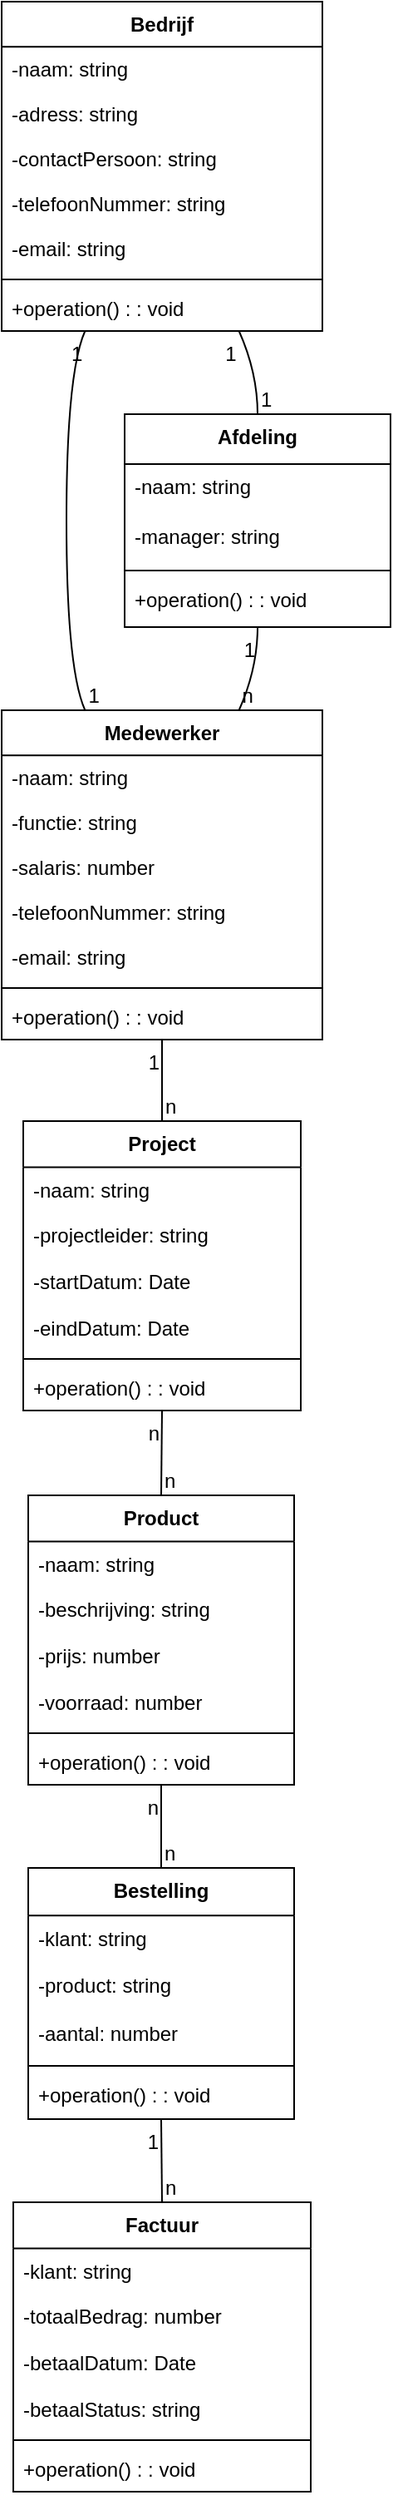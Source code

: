 <mxGraphModel><root><mxCell id="0"/><mxCell id="1" parent="0"/><mxCell id="2" value="Bedrijf" style="swimlane;fontStyle=1;align=center;verticalAlign=top;childLayout=stackLayout;horizontal=1;startSize=27.088;horizontalStack=0;resizeParent=1;resizeParentMax=0;resizeLast=0;collapsible=0;marginBottom=0;" vertex="1" parent="1"><mxGeometry x="8" y="8" width="193" height="198" as="geometry"/></mxCell><mxCell id="3" value="-naam: string" style="text;strokeColor=none;fillColor=none;align=left;verticalAlign=top;spacingLeft=4;spacingRight=4;overflow=hidden;rotatable=0;points=[[0,0.5],[1,0.5]];portConstraint=eastwest;" vertex="1" parent="2"><mxGeometry y="27" width="193" height="27" as="geometry"/></mxCell><mxCell id="4" value="-adress: string" style="text;strokeColor=none;fillColor=none;align=left;verticalAlign=top;spacingLeft=4;spacingRight=4;overflow=hidden;rotatable=0;points=[[0,0.5],[1,0.5]];portConstraint=eastwest;" vertex="1" parent="2"><mxGeometry y="54" width="193" height="27" as="geometry"/></mxCell><mxCell id="5" value="-contactPersoon: string" style="text;strokeColor=none;fillColor=none;align=left;verticalAlign=top;spacingLeft=4;spacingRight=4;overflow=hidden;rotatable=0;points=[[0,0.5],[1,0.5]];portConstraint=eastwest;" vertex="1" parent="2"><mxGeometry y="81" width="193" height="27" as="geometry"/></mxCell><mxCell id="6" value="-telefoonNummer: string" style="text;strokeColor=none;fillColor=none;align=left;verticalAlign=top;spacingLeft=4;spacingRight=4;overflow=hidden;rotatable=0;points=[[0,0.5],[1,0.5]];portConstraint=eastwest;" vertex="1" parent="2"><mxGeometry y="108" width="193" height="27" as="geometry"/></mxCell><mxCell id="7" value="-email: string" style="text;strokeColor=none;fillColor=none;align=left;verticalAlign=top;spacingLeft=4;spacingRight=4;overflow=hidden;rotatable=0;points=[[0,0.5],[1,0.5]];portConstraint=eastwest;" vertex="1" parent="2"><mxGeometry y="135" width="193" height="27" as="geometry"/></mxCell><mxCell id="8" style="line;strokeWidth=1;fillColor=none;align=left;verticalAlign=middle;spacingTop=-1;spacingLeft=3;spacingRight=3;rotatable=0;labelPosition=right;points=[];portConstraint=eastwest;strokeColor=inherit;" vertex="1" parent="2"><mxGeometry y="163" width="193" height="8" as="geometry"/></mxCell><mxCell id="9" value="+operation() : : void" style="text;strokeColor=none;fillColor=none;align=left;verticalAlign=top;spacingLeft=4;spacingRight=4;overflow=hidden;rotatable=0;points=[[0,0.5],[1,0.5]];portConstraint=eastwest;" vertex="1" parent="2"><mxGeometry y="171" width="193" height="27" as="geometry"/></mxCell><mxCell id="10" value="Medewerker" style="swimlane;fontStyle=1;align=center;verticalAlign=top;childLayout=stackLayout;horizontal=1;startSize=27.088;horizontalStack=0;resizeParent=1;resizeParentMax=0;resizeLast=0;collapsible=0;marginBottom=0;" vertex="1" parent="1"><mxGeometry x="8" y="434" width="193" height="198" as="geometry"/></mxCell><mxCell id="11" value="-naam: string" style="text;strokeColor=none;fillColor=none;align=left;verticalAlign=top;spacingLeft=4;spacingRight=4;overflow=hidden;rotatable=0;points=[[0,0.5],[1,0.5]];portConstraint=eastwest;" vertex="1" parent="10"><mxGeometry y="27" width="193" height="27" as="geometry"/></mxCell><mxCell id="12" value="-functie: string" style="text;strokeColor=none;fillColor=none;align=left;verticalAlign=top;spacingLeft=4;spacingRight=4;overflow=hidden;rotatable=0;points=[[0,0.5],[1,0.5]];portConstraint=eastwest;" vertex="1" parent="10"><mxGeometry y="54" width="193" height="27" as="geometry"/></mxCell><mxCell id="13" value="-salaris: number" style="text;strokeColor=none;fillColor=none;align=left;verticalAlign=top;spacingLeft=4;spacingRight=4;overflow=hidden;rotatable=0;points=[[0,0.5],[1,0.5]];portConstraint=eastwest;" vertex="1" parent="10"><mxGeometry y="81" width="193" height="27" as="geometry"/></mxCell><mxCell id="14" value="-telefoonNummer: string" style="text;strokeColor=none;fillColor=none;align=left;verticalAlign=top;spacingLeft=4;spacingRight=4;overflow=hidden;rotatable=0;points=[[0,0.5],[1,0.5]];portConstraint=eastwest;" vertex="1" parent="10"><mxGeometry y="108" width="193" height="27" as="geometry"/></mxCell><mxCell id="15" value="-email: string" style="text;strokeColor=none;fillColor=none;align=left;verticalAlign=top;spacingLeft=4;spacingRight=4;overflow=hidden;rotatable=0;points=[[0,0.5],[1,0.5]];portConstraint=eastwest;" vertex="1" parent="10"><mxGeometry y="135" width="193" height="27" as="geometry"/></mxCell><mxCell id="16" style="line;strokeWidth=1;fillColor=none;align=left;verticalAlign=middle;spacingTop=-1;spacingLeft=3;spacingRight=3;rotatable=0;labelPosition=right;points=[];portConstraint=eastwest;strokeColor=inherit;" vertex="1" parent="10"><mxGeometry y="163" width="193" height="8" as="geometry"/></mxCell><mxCell id="17" value="+operation() : : void" style="text;strokeColor=none;fillColor=none;align=left;verticalAlign=top;spacingLeft=4;spacingRight=4;overflow=hidden;rotatable=0;points=[[0,0.5],[1,0.5]];portConstraint=eastwest;" vertex="1" parent="10"><mxGeometry y="171" width="193" height="27" as="geometry"/></mxCell><mxCell id="18" value="Afdeling" style="swimlane;fontStyle=1;align=center;verticalAlign=top;childLayout=stackLayout;horizontal=1;startSize=29.981;horizontalStack=0;resizeParent=1;resizeParentMax=0;resizeLast=0;collapsible=0;marginBottom=0;" vertex="1" parent="1"><mxGeometry x="82" y="256" width="160" height="128" as="geometry"/></mxCell><mxCell id="19" value="-naam: string" style="text;strokeColor=none;fillColor=none;align=left;verticalAlign=top;spacingLeft=4;spacingRight=4;overflow=hidden;rotatable=0;points=[[0,0.5],[1,0.5]];portConstraint=eastwest;" vertex="1" parent="18"><mxGeometry y="30" width="160" height="30" as="geometry"/></mxCell><mxCell id="20" value="-manager: string" style="text;strokeColor=none;fillColor=none;align=left;verticalAlign=top;spacingLeft=4;spacingRight=4;overflow=hidden;rotatable=0;points=[[0,0.5],[1,0.5]];portConstraint=eastwest;" vertex="1" parent="18"><mxGeometry y="60" width="160" height="30" as="geometry"/></mxCell><mxCell id="21" style="line;strokeWidth=1;fillColor=none;align=left;verticalAlign=middle;spacingTop=-1;spacingLeft=3;spacingRight=3;rotatable=0;labelPosition=right;points=[];portConstraint=eastwest;strokeColor=inherit;" vertex="1" parent="18"><mxGeometry y="90" width="160" height="8" as="geometry"/></mxCell><mxCell id="22" value="+operation() : : void" style="text;strokeColor=none;fillColor=none;align=left;verticalAlign=top;spacingLeft=4;spacingRight=4;overflow=hidden;rotatable=0;points=[[0,0.5],[1,0.5]];portConstraint=eastwest;" vertex="1" parent="18"><mxGeometry y="98" width="160" height="30" as="geometry"/></mxCell><mxCell id="23" value="Project" style="swimlane;fontStyle=1;align=center;verticalAlign=top;childLayout=stackLayout;horizontal=1;startSize=27.731;horizontalStack=0;resizeParent=1;resizeParentMax=0;resizeLast=0;collapsible=0;marginBottom=0;" vertex="1" parent="1"><mxGeometry x="21" y="681" width="167" height="174" as="geometry"/></mxCell><mxCell id="24" value="-naam: string" style="text;strokeColor=none;fillColor=none;align=left;verticalAlign=top;spacingLeft=4;spacingRight=4;overflow=hidden;rotatable=0;points=[[0,0.5],[1,0.5]];portConstraint=eastwest;" vertex="1" parent="23"><mxGeometry y="28" width="167" height="28" as="geometry"/></mxCell><mxCell id="25" value="-projectleider: string" style="text;strokeColor=none;fillColor=none;align=left;verticalAlign=top;spacingLeft=4;spacingRight=4;overflow=hidden;rotatable=0;points=[[0,0.5],[1,0.5]];portConstraint=eastwest;" vertex="1" parent="23"><mxGeometry y="55" width="167" height="28" as="geometry"/></mxCell><mxCell id="26" value="-startDatum: Date" style="text;strokeColor=none;fillColor=none;align=left;verticalAlign=top;spacingLeft=4;spacingRight=4;overflow=hidden;rotatable=0;points=[[0,0.5],[1,0.5]];portConstraint=eastwest;" vertex="1" parent="23"><mxGeometry y="83" width="167" height="28" as="geometry"/></mxCell><mxCell id="27" value="-eindDatum: Date" style="text;strokeColor=none;fillColor=none;align=left;verticalAlign=top;spacingLeft=4;spacingRight=4;overflow=hidden;rotatable=0;points=[[0,0.5],[1,0.5]];portConstraint=eastwest;" vertex="1" parent="23"><mxGeometry y="111" width="167" height="28" as="geometry"/></mxCell><mxCell id="28" style="line;strokeWidth=1;fillColor=none;align=left;verticalAlign=middle;spacingTop=-1;spacingLeft=3;spacingRight=3;rotatable=0;labelPosition=right;points=[];portConstraint=eastwest;strokeColor=inherit;" vertex="1" parent="23"><mxGeometry y="139" width="167" height="8" as="geometry"/></mxCell><mxCell id="29" value="+operation() : : void" style="text;strokeColor=none;fillColor=none;align=left;verticalAlign=top;spacingLeft=4;spacingRight=4;overflow=hidden;rotatable=0;points=[[0,0.5],[1,0.5]];portConstraint=eastwest;" vertex="1" parent="23"><mxGeometry y="147" width="167" height="28" as="geometry"/></mxCell><mxCell id="30" value="Product" style="swimlane;fontStyle=1;align=center;verticalAlign=top;childLayout=stackLayout;horizontal=1;startSize=27.731;horizontalStack=0;resizeParent=1;resizeParentMax=0;resizeLast=0;collapsible=0;marginBottom=0;" vertex="1" parent="1"><mxGeometry x="24" y="906" width="160" height="174" as="geometry"/></mxCell><mxCell id="31" value="-naam: string" style="text;strokeColor=none;fillColor=none;align=left;verticalAlign=top;spacingLeft=4;spacingRight=4;overflow=hidden;rotatable=0;points=[[0,0.5],[1,0.5]];portConstraint=eastwest;" vertex="1" parent="30"><mxGeometry y="28" width="160" height="28" as="geometry"/></mxCell><mxCell id="32" value="-beschrijving: string" style="text;strokeColor=none;fillColor=none;align=left;verticalAlign=top;spacingLeft=4;spacingRight=4;overflow=hidden;rotatable=0;points=[[0,0.5],[1,0.5]];portConstraint=eastwest;" vertex="1" parent="30"><mxGeometry y="55" width="160" height="28" as="geometry"/></mxCell><mxCell id="33" value="-prijs: number" style="text;strokeColor=none;fillColor=none;align=left;verticalAlign=top;spacingLeft=4;spacingRight=4;overflow=hidden;rotatable=0;points=[[0,0.5],[1,0.5]];portConstraint=eastwest;" vertex="1" parent="30"><mxGeometry y="83" width="160" height="28" as="geometry"/></mxCell><mxCell id="34" value="-voorraad: number" style="text;strokeColor=none;fillColor=none;align=left;verticalAlign=top;spacingLeft=4;spacingRight=4;overflow=hidden;rotatable=0;points=[[0,0.5],[1,0.5]];portConstraint=eastwest;" vertex="1" parent="30"><mxGeometry y="111" width="160" height="28" as="geometry"/></mxCell><mxCell id="35" style="line;strokeWidth=1;fillColor=none;align=left;verticalAlign=middle;spacingTop=-1;spacingLeft=3;spacingRight=3;rotatable=0;labelPosition=right;points=[];portConstraint=eastwest;strokeColor=inherit;" vertex="1" parent="30"><mxGeometry y="139" width="160" height="8" as="geometry"/></mxCell><mxCell id="36" value="+operation() : : void" style="text;strokeColor=none;fillColor=none;align=left;verticalAlign=top;spacingLeft=4;spacingRight=4;overflow=hidden;rotatable=0;points=[[0,0.5],[1,0.5]];portConstraint=eastwest;" vertex="1" parent="30"><mxGeometry y="147" width="160" height="28" as="geometry"/></mxCell><mxCell id="37" value="Bestelling" style="swimlane;fontStyle=1;align=center;verticalAlign=top;childLayout=stackLayout;horizontal=1;startSize=28.631;horizontalStack=0;resizeParent=1;resizeParentMax=0;resizeLast=0;collapsible=0;marginBottom=0;" vertex="1" parent="1"><mxGeometry x="24" y="1130" width="160" height="151" as="geometry"/></mxCell><mxCell id="38" value="-klant: string" style="text;strokeColor=none;fillColor=none;align=left;verticalAlign=top;spacingLeft=4;spacingRight=4;overflow=hidden;rotatable=0;points=[[0,0.5],[1,0.5]];portConstraint=eastwest;" vertex="1" parent="37"><mxGeometry y="29" width="160" height="29" as="geometry"/></mxCell><mxCell id="39" value="-product: string" style="text;strokeColor=none;fillColor=none;align=left;verticalAlign=top;spacingLeft=4;spacingRight=4;overflow=hidden;rotatable=0;points=[[0,0.5],[1,0.5]];portConstraint=eastwest;" vertex="1" parent="37"><mxGeometry y="57" width="160" height="29" as="geometry"/></mxCell><mxCell id="40" value="-aantal: number" style="text;strokeColor=none;fillColor=none;align=left;verticalAlign=top;spacingLeft=4;spacingRight=4;overflow=hidden;rotatable=0;points=[[0,0.5],[1,0.5]];portConstraint=eastwest;" vertex="1" parent="37"><mxGeometry y="86" width="160" height="29" as="geometry"/></mxCell><mxCell id="41" style="line;strokeWidth=1;fillColor=none;align=left;verticalAlign=middle;spacingTop=-1;spacingLeft=3;spacingRight=3;rotatable=0;labelPosition=right;points=[];portConstraint=eastwest;strokeColor=inherit;" vertex="1" parent="37"><mxGeometry y="115" width="160" height="8" as="geometry"/></mxCell><mxCell id="42" value="+operation() : : void" style="text;strokeColor=none;fillColor=none;align=left;verticalAlign=top;spacingLeft=4;spacingRight=4;overflow=hidden;rotatable=0;points=[[0,0.5],[1,0.5]];portConstraint=eastwest;" vertex="1" parent="37"><mxGeometry y="123" width="160" height="29" as="geometry"/></mxCell><mxCell id="43" value="Factuur" style="swimlane;fontStyle=1;align=center;verticalAlign=top;childLayout=stackLayout;horizontal=1;startSize=27.731;horizontalStack=0;resizeParent=1;resizeParentMax=0;resizeLast=0;collapsible=0;marginBottom=0;" vertex="1" parent="1"><mxGeometry x="15" y="1331" width="179" height="174" as="geometry"/></mxCell><mxCell id="44" value="-klant: string" style="text;strokeColor=none;fillColor=none;align=left;verticalAlign=top;spacingLeft=4;spacingRight=4;overflow=hidden;rotatable=0;points=[[0,0.5],[1,0.5]];portConstraint=eastwest;" vertex="1" parent="43"><mxGeometry y="28" width="179" height="28" as="geometry"/></mxCell><mxCell id="45" value="-totaalBedrag: number" style="text;strokeColor=none;fillColor=none;align=left;verticalAlign=top;spacingLeft=4;spacingRight=4;overflow=hidden;rotatable=0;points=[[0,0.5],[1,0.5]];portConstraint=eastwest;" vertex="1" parent="43"><mxGeometry y="55" width="179" height="28" as="geometry"/></mxCell><mxCell id="46" value="-betaalDatum: Date" style="text;strokeColor=none;fillColor=none;align=left;verticalAlign=top;spacingLeft=4;spacingRight=4;overflow=hidden;rotatable=0;points=[[0,0.5],[1,0.5]];portConstraint=eastwest;" vertex="1" parent="43"><mxGeometry y="83" width="179" height="28" as="geometry"/></mxCell><mxCell id="47" value="-betaalStatus: string" style="text;strokeColor=none;fillColor=none;align=left;verticalAlign=top;spacingLeft=4;spacingRight=4;overflow=hidden;rotatable=0;points=[[0,0.5],[1,0.5]];portConstraint=eastwest;" vertex="1" parent="43"><mxGeometry y="111" width="179" height="28" as="geometry"/></mxCell><mxCell id="48" style="line;strokeWidth=1;fillColor=none;align=left;verticalAlign=middle;spacingTop=-1;spacingLeft=3;spacingRight=3;rotatable=0;labelPosition=right;points=[];portConstraint=eastwest;strokeColor=inherit;" vertex="1" parent="43"><mxGeometry y="139" width="179" height="8" as="geometry"/></mxCell><mxCell id="49" value="+operation() : : void" style="text;strokeColor=none;fillColor=none;align=left;verticalAlign=top;spacingLeft=4;spacingRight=4;overflow=hidden;rotatable=0;points=[[0,0.5],[1,0.5]];portConstraint=eastwest;" vertex="1" parent="43"><mxGeometry y="147" width="179" height="28" as="geometry"/></mxCell><mxCell id="50" value="" style="curved=1;startArrow=none;endArrow=none;exitX=0.26;exitY=1;entryX=0.26;entryY=0;" edge="1" parent="1" source="2" target="10"><mxGeometry relative="1" as="geometry"><Array as="points"><mxPoint x="47" y="231"/><mxPoint x="47" y="409"/></Array></mxGeometry></mxCell><mxCell id="51" value="1" style="edgeLabel;resizable=0;labelBackgroundColor=none;fontSize=12;align=right;verticalAlign=top;" vertex="1" parent="50"><mxGeometry x="-1" relative="1" as="geometry"/></mxCell><mxCell id="52" value="1" style="edgeLabel;resizable=0;labelBackgroundColor=none;fontSize=12;align=left;verticalAlign=bottom;" vertex="1" parent="50"><mxGeometry x="1" relative="1" as="geometry"/></mxCell><mxCell id="53" value="" style="curved=1;startArrow=none;endArrow=none;exitX=0.74;exitY=1;entryX=0.5;entryY=0;" edge="1" parent="1" source="2" target="18"><mxGeometry relative="1" as="geometry"><Array as="points"><mxPoint x="162" y="231"/></Array></mxGeometry></mxCell><mxCell id="54" value="1" style="edgeLabel;resizable=0;labelBackgroundColor=none;fontSize=12;align=right;verticalAlign=top;" vertex="1" parent="53"><mxGeometry x="-1" relative="1" as="geometry"/></mxCell><mxCell id="55" value="1" style="edgeLabel;resizable=0;labelBackgroundColor=none;fontSize=12;align=left;verticalAlign=bottom;" vertex="1" parent="53"><mxGeometry x="1" relative="1" as="geometry"/></mxCell><mxCell id="56" value="" style="curved=1;startArrow=none;endArrow=none;exitX=0.5;exitY=1;entryX=0.74;entryY=0;" edge="1" parent="1" source="18" target="10"><mxGeometry relative="1" as="geometry"><Array as="points"><mxPoint x="162" y="409"/></Array></mxGeometry></mxCell><mxCell id="57" value="1" style="edgeLabel;resizable=0;labelBackgroundColor=none;fontSize=12;align=right;verticalAlign=top;" vertex="1" parent="56"><mxGeometry x="-1" relative="1" as="geometry"/></mxCell><mxCell id="58" value="n" style="edgeLabel;resizable=0;labelBackgroundColor=none;fontSize=12;align=left;verticalAlign=bottom;" vertex="1" parent="56"><mxGeometry x="1" relative="1" as="geometry"/></mxCell><mxCell id="59" value="" style="curved=1;startArrow=none;endArrow=none;exitX=0.5;exitY=1;entryX=0.5;entryY=0;" edge="1" parent="1" source="10" target="23"><mxGeometry relative="1" as="geometry"><Array as="points"/></mxGeometry></mxCell><mxCell id="60" value="1" style="edgeLabel;resizable=0;labelBackgroundColor=none;fontSize=12;align=right;verticalAlign=top;" vertex="1" parent="59"><mxGeometry x="-1" relative="1" as="geometry"/></mxCell><mxCell id="61" value="n" style="edgeLabel;resizable=0;labelBackgroundColor=none;fontSize=12;align=left;verticalAlign=bottom;" vertex="1" parent="59"><mxGeometry x="1" relative="1" as="geometry"/></mxCell><mxCell id="62" value="" style="curved=1;startArrow=none;endArrow=none;exitX=0.5;exitY=1;entryX=0.5;entryY=0;" edge="1" parent="1" source="23" target="30"><mxGeometry relative="1" as="geometry"><Array as="points"/></mxGeometry></mxCell><mxCell id="63" value="n" style="edgeLabel;resizable=0;labelBackgroundColor=none;fontSize=12;align=right;verticalAlign=top;" vertex="1" parent="62"><mxGeometry x="-1" relative="1" as="geometry"/></mxCell><mxCell id="64" value="n" style="edgeLabel;resizable=0;labelBackgroundColor=none;fontSize=12;align=left;verticalAlign=bottom;" vertex="1" parent="62"><mxGeometry x="1" relative="1" as="geometry"/></mxCell><mxCell id="65" value="" style="curved=1;startArrow=none;endArrow=none;exitX=0.5;exitY=1;entryX=0.5;entryY=0;" edge="1" parent="1" source="30" target="37"><mxGeometry relative="1" as="geometry"><Array as="points"/></mxGeometry></mxCell><mxCell id="66" value="n" style="edgeLabel;resizable=0;labelBackgroundColor=none;fontSize=12;align=right;verticalAlign=top;" vertex="1" parent="65"><mxGeometry x="-1" relative="1" as="geometry"/></mxCell><mxCell id="67" value="n" style="edgeLabel;resizable=0;labelBackgroundColor=none;fontSize=12;align=left;verticalAlign=bottom;" vertex="1" parent="65"><mxGeometry x="1" relative="1" as="geometry"/></mxCell><mxCell id="68" value="" style="curved=1;startArrow=none;endArrow=none;exitX=0.5;exitY=1;entryX=0.5;entryY=0;" edge="1" parent="1" source="37" target="43"><mxGeometry relative="1" as="geometry"><Array as="points"/></mxGeometry></mxCell><mxCell id="69" value="1" style="edgeLabel;resizable=0;labelBackgroundColor=none;fontSize=12;align=right;verticalAlign=top;" vertex="1" parent="68"><mxGeometry x="-1" relative="1" as="geometry"/></mxCell><mxCell id="70" value="n" style="edgeLabel;resizable=0;labelBackgroundColor=none;fontSize=12;align=left;verticalAlign=bottom;" vertex="1" parent="68"><mxGeometry x="1" relative="1" as="geometry"/></mxCell></root></mxGraphModel>